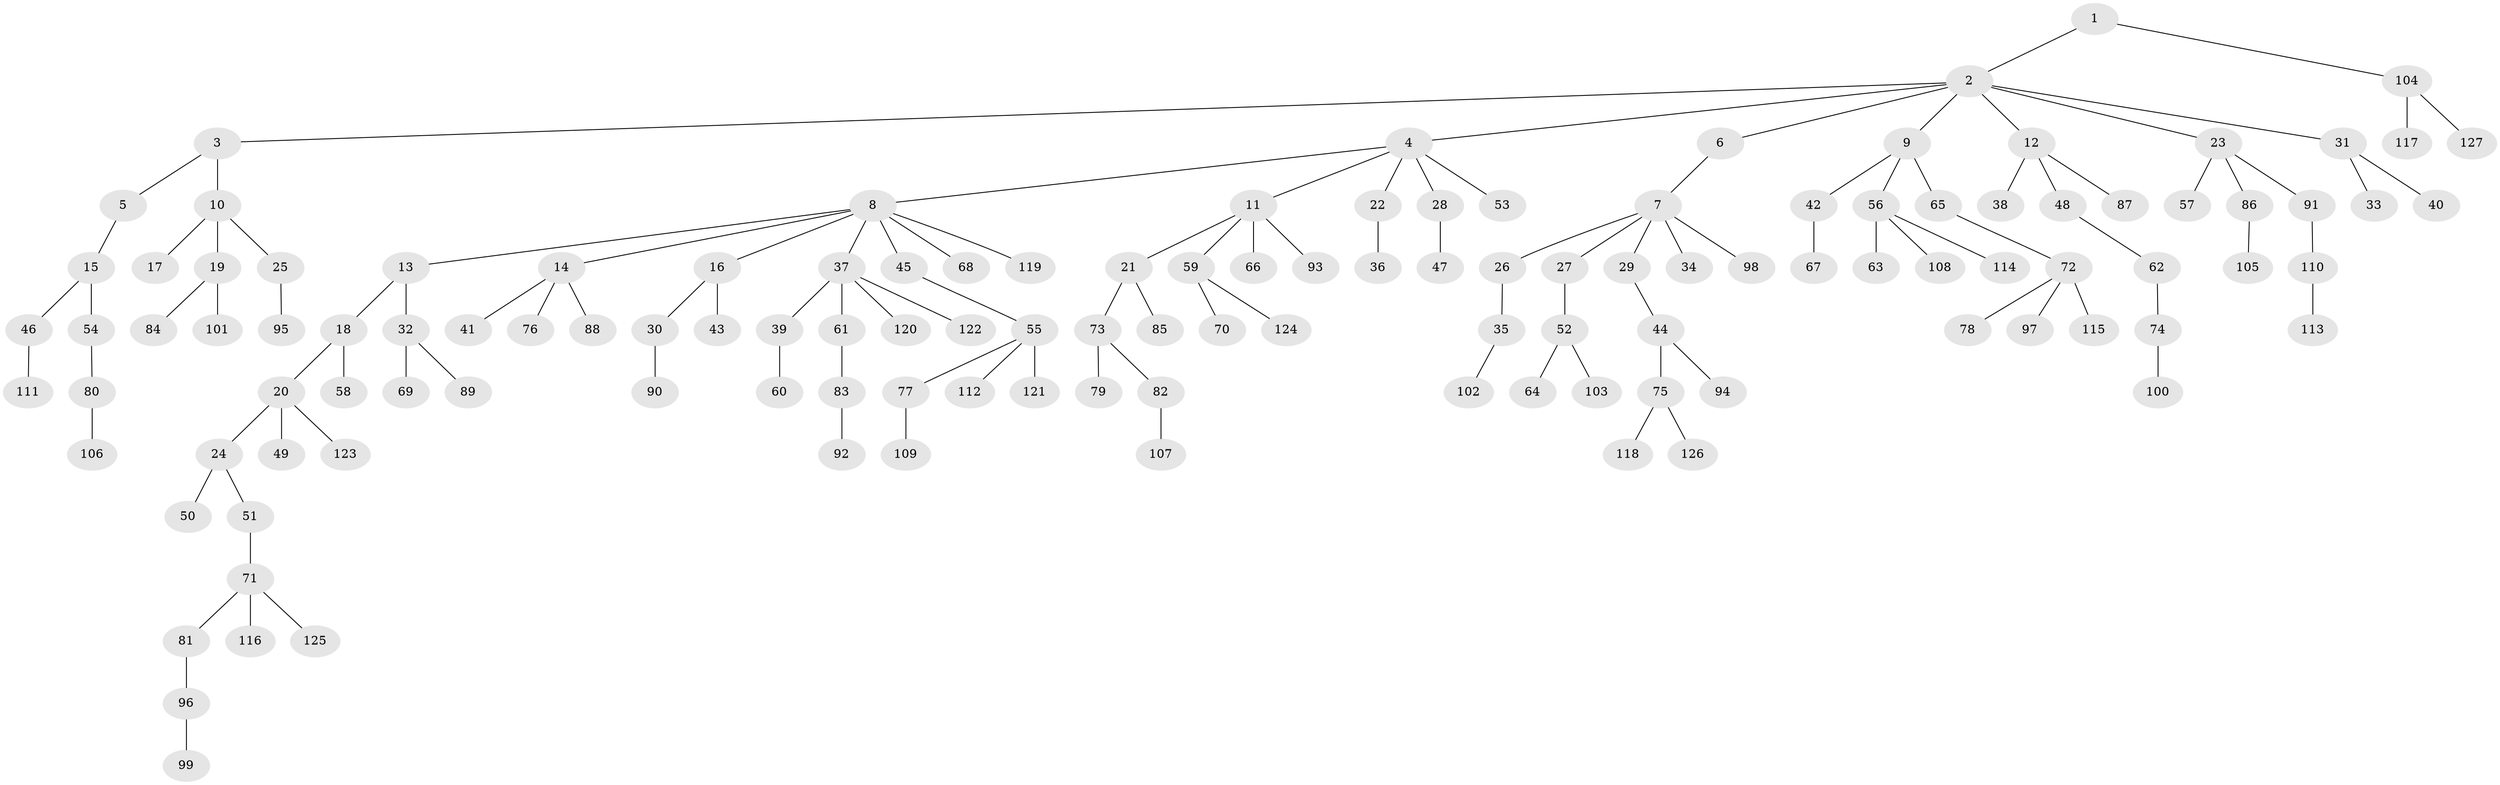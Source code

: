 // Generated by graph-tools (version 1.1) at 2025/50/03/09/25 03:50:22]
// undirected, 127 vertices, 126 edges
graph export_dot {
graph [start="1"]
  node [color=gray90,style=filled];
  1;
  2;
  3;
  4;
  5;
  6;
  7;
  8;
  9;
  10;
  11;
  12;
  13;
  14;
  15;
  16;
  17;
  18;
  19;
  20;
  21;
  22;
  23;
  24;
  25;
  26;
  27;
  28;
  29;
  30;
  31;
  32;
  33;
  34;
  35;
  36;
  37;
  38;
  39;
  40;
  41;
  42;
  43;
  44;
  45;
  46;
  47;
  48;
  49;
  50;
  51;
  52;
  53;
  54;
  55;
  56;
  57;
  58;
  59;
  60;
  61;
  62;
  63;
  64;
  65;
  66;
  67;
  68;
  69;
  70;
  71;
  72;
  73;
  74;
  75;
  76;
  77;
  78;
  79;
  80;
  81;
  82;
  83;
  84;
  85;
  86;
  87;
  88;
  89;
  90;
  91;
  92;
  93;
  94;
  95;
  96;
  97;
  98;
  99;
  100;
  101;
  102;
  103;
  104;
  105;
  106;
  107;
  108;
  109;
  110;
  111;
  112;
  113;
  114;
  115;
  116;
  117;
  118;
  119;
  120;
  121;
  122;
  123;
  124;
  125;
  126;
  127;
  1 -- 2;
  1 -- 104;
  2 -- 3;
  2 -- 4;
  2 -- 6;
  2 -- 9;
  2 -- 12;
  2 -- 23;
  2 -- 31;
  3 -- 5;
  3 -- 10;
  4 -- 8;
  4 -- 11;
  4 -- 22;
  4 -- 28;
  4 -- 53;
  5 -- 15;
  6 -- 7;
  7 -- 26;
  7 -- 27;
  7 -- 29;
  7 -- 34;
  7 -- 98;
  8 -- 13;
  8 -- 14;
  8 -- 16;
  8 -- 37;
  8 -- 45;
  8 -- 68;
  8 -- 119;
  9 -- 42;
  9 -- 56;
  9 -- 65;
  10 -- 17;
  10 -- 19;
  10 -- 25;
  11 -- 21;
  11 -- 59;
  11 -- 66;
  11 -- 93;
  12 -- 38;
  12 -- 48;
  12 -- 87;
  13 -- 18;
  13 -- 32;
  14 -- 41;
  14 -- 76;
  14 -- 88;
  15 -- 46;
  15 -- 54;
  16 -- 30;
  16 -- 43;
  18 -- 20;
  18 -- 58;
  19 -- 84;
  19 -- 101;
  20 -- 24;
  20 -- 49;
  20 -- 123;
  21 -- 73;
  21 -- 85;
  22 -- 36;
  23 -- 57;
  23 -- 86;
  23 -- 91;
  24 -- 50;
  24 -- 51;
  25 -- 95;
  26 -- 35;
  27 -- 52;
  28 -- 47;
  29 -- 44;
  30 -- 90;
  31 -- 33;
  31 -- 40;
  32 -- 69;
  32 -- 89;
  35 -- 102;
  37 -- 39;
  37 -- 61;
  37 -- 120;
  37 -- 122;
  39 -- 60;
  42 -- 67;
  44 -- 75;
  44 -- 94;
  45 -- 55;
  46 -- 111;
  48 -- 62;
  51 -- 71;
  52 -- 64;
  52 -- 103;
  54 -- 80;
  55 -- 77;
  55 -- 112;
  55 -- 121;
  56 -- 63;
  56 -- 108;
  56 -- 114;
  59 -- 70;
  59 -- 124;
  61 -- 83;
  62 -- 74;
  65 -- 72;
  71 -- 81;
  71 -- 116;
  71 -- 125;
  72 -- 78;
  72 -- 97;
  72 -- 115;
  73 -- 79;
  73 -- 82;
  74 -- 100;
  75 -- 118;
  75 -- 126;
  77 -- 109;
  80 -- 106;
  81 -- 96;
  82 -- 107;
  83 -- 92;
  86 -- 105;
  91 -- 110;
  96 -- 99;
  104 -- 117;
  104 -- 127;
  110 -- 113;
}
